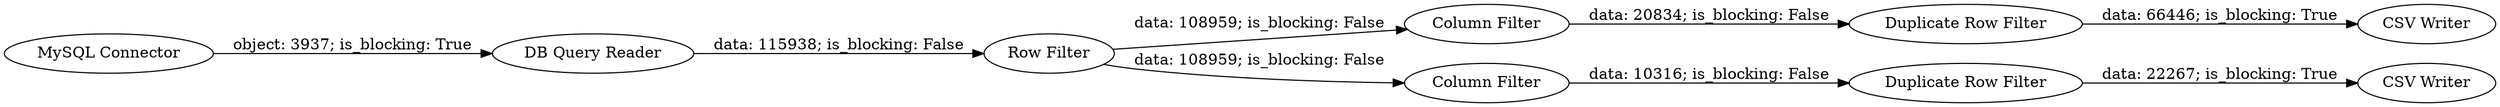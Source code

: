 digraph {
	"-5004600562814342630_3" [label="Column Filter"]
	"-5004600562814342630_7" [label="CSV Writer"]
	"-5004600562814342630_11" [label="Duplicate Row Filter"]
	"-5004600562814342630_2" [label="Row Filter"]
	"-5004600562814342630_12" [label="CSV Writer"]
	"-5004600562814342630_10" [label="Column Filter"]
	"-5004600562814342630_8" [label="MySQL Connector"]
	"-5004600562814342630_9" [label="DB Query Reader"]
	"-5004600562814342630_4" [label="Duplicate Row Filter"]
	"-5004600562814342630_9" -> "-5004600562814342630_2" [label="data: 115938; is_blocking: False"]
	"-5004600562814342630_11" -> "-5004600562814342630_12" [label="data: 22267; is_blocking: True"]
	"-5004600562814342630_10" -> "-5004600562814342630_11" [label="data: 10316; is_blocking: False"]
	"-5004600562814342630_2" -> "-5004600562814342630_3" [label="data: 108959; is_blocking: False"]
	"-5004600562814342630_2" -> "-5004600562814342630_10" [label="data: 108959; is_blocking: False"]
	"-5004600562814342630_8" -> "-5004600562814342630_9" [label="object: 3937; is_blocking: True"]
	"-5004600562814342630_3" -> "-5004600562814342630_4" [label="data: 20834; is_blocking: False"]
	"-5004600562814342630_4" -> "-5004600562814342630_7" [label="data: 66446; is_blocking: True"]
	rankdir=LR
}
